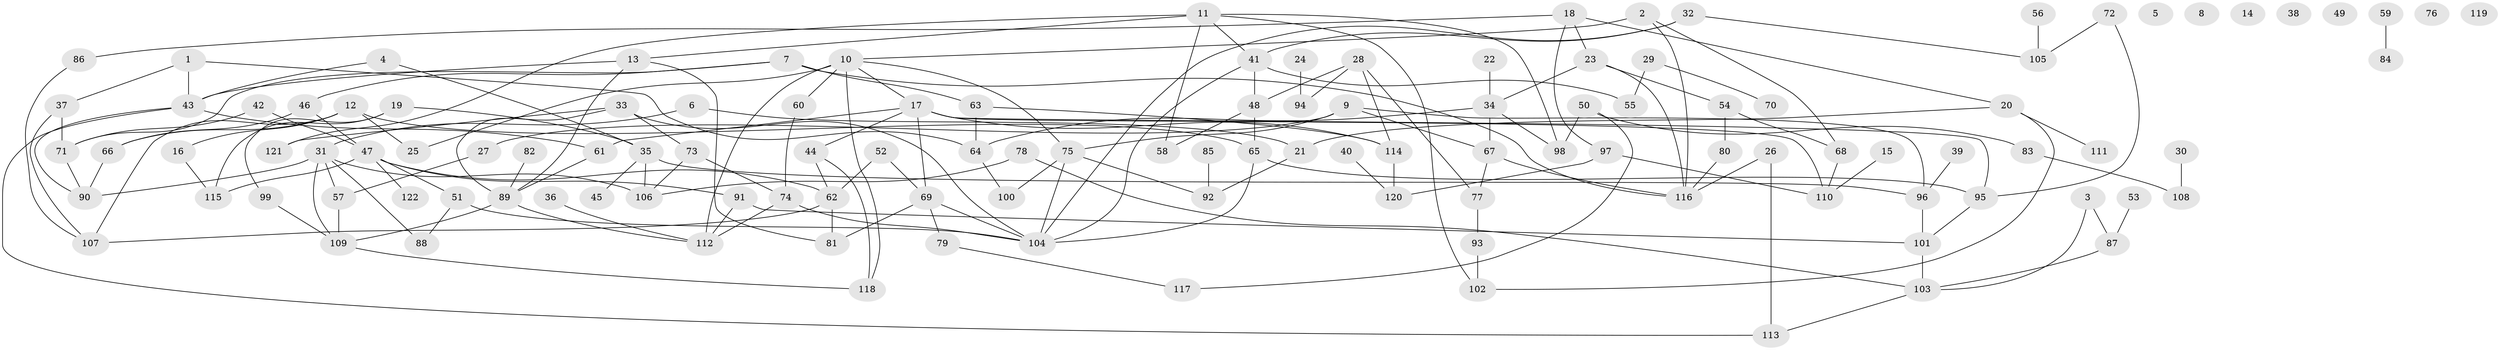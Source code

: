 // coarse degree distribution, {7: 0.12195121951219512, 8: 0.0975609756097561, 3: 0.21951219512195122, 6: 0.12195121951219512, 9: 0.04878048780487805, 2: 0.07317073170731707, 12: 0.024390243902439025, 4: 0.0975609756097561, 5: 0.04878048780487805, 1: 0.14634146341463414}
// Generated by graph-tools (version 1.1) at 2025/48/03/04/25 22:48:12]
// undirected, 122 vertices, 179 edges
graph export_dot {
  node [color=gray90,style=filled];
  1;
  2;
  3;
  4;
  5;
  6;
  7;
  8;
  9;
  10;
  11;
  12;
  13;
  14;
  15;
  16;
  17;
  18;
  19;
  20;
  21;
  22;
  23;
  24;
  25;
  26;
  27;
  28;
  29;
  30;
  31;
  32;
  33;
  34;
  35;
  36;
  37;
  38;
  39;
  40;
  41;
  42;
  43;
  44;
  45;
  46;
  47;
  48;
  49;
  50;
  51;
  52;
  53;
  54;
  55;
  56;
  57;
  58;
  59;
  60;
  61;
  62;
  63;
  64;
  65;
  66;
  67;
  68;
  69;
  70;
  71;
  72;
  73;
  74;
  75;
  76;
  77;
  78;
  79;
  80;
  81;
  82;
  83;
  84;
  85;
  86;
  87;
  88;
  89;
  90;
  91;
  92;
  93;
  94;
  95;
  96;
  97;
  98;
  99;
  100;
  101;
  102;
  103;
  104;
  105;
  106;
  107;
  108;
  109;
  110;
  111;
  112;
  113;
  114;
  115;
  116;
  117;
  118;
  119;
  120;
  121;
  122;
  1 -- 37;
  1 -- 43;
  1 -- 64;
  2 -- 10;
  2 -- 68;
  2 -- 116;
  3 -- 87;
  3 -- 103;
  4 -- 35;
  4 -- 43;
  6 -- 21;
  6 -- 31;
  7 -- 46;
  7 -- 63;
  7 -- 71;
  7 -- 116;
  9 -- 27;
  9 -- 67;
  9 -- 75;
  9 -- 96;
  10 -- 17;
  10 -- 25;
  10 -- 60;
  10 -- 75;
  10 -- 112;
  10 -- 118;
  11 -- 13;
  11 -- 41;
  11 -- 58;
  11 -- 98;
  11 -- 102;
  11 -- 121;
  12 -- 16;
  12 -- 25;
  12 -- 65;
  12 -- 66;
  12 -- 107;
  13 -- 43;
  13 -- 81;
  13 -- 89;
  15 -- 110;
  16 -- 115;
  17 -- 44;
  17 -- 61;
  17 -- 69;
  17 -- 95;
  17 -- 110;
  17 -- 114;
  18 -- 20;
  18 -- 23;
  18 -- 86;
  18 -- 97;
  19 -- 35;
  19 -- 99;
  19 -- 115;
  20 -- 21;
  20 -- 102;
  20 -- 111;
  21 -- 92;
  22 -- 34;
  23 -- 34;
  23 -- 54;
  23 -- 116;
  24 -- 94;
  26 -- 113;
  26 -- 116;
  27 -- 57;
  28 -- 48;
  28 -- 77;
  28 -- 94;
  28 -- 114;
  29 -- 55;
  29 -- 70;
  30 -- 108;
  31 -- 57;
  31 -- 88;
  31 -- 90;
  31 -- 106;
  31 -- 109;
  32 -- 41;
  32 -- 104;
  32 -- 105;
  33 -- 73;
  33 -- 89;
  33 -- 104;
  33 -- 121;
  34 -- 64;
  34 -- 67;
  34 -- 98;
  35 -- 45;
  35 -- 96;
  35 -- 106;
  36 -- 112;
  37 -- 71;
  37 -- 107;
  39 -- 96;
  40 -- 120;
  41 -- 48;
  41 -- 55;
  41 -- 104;
  42 -- 47;
  42 -- 71;
  43 -- 61;
  43 -- 90;
  43 -- 113;
  44 -- 62;
  44 -- 118;
  46 -- 47;
  46 -- 66;
  47 -- 51;
  47 -- 62;
  47 -- 91;
  47 -- 115;
  47 -- 122;
  48 -- 58;
  48 -- 65;
  50 -- 83;
  50 -- 98;
  50 -- 117;
  51 -- 88;
  51 -- 104;
  52 -- 62;
  52 -- 69;
  53 -- 87;
  54 -- 68;
  54 -- 80;
  56 -- 105;
  57 -- 109;
  59 -- 84;
  60 -- 74;
  61 -- 89;
  62 -- 81;
  62 -- 107;
  63 -- 64;
  63 -- 114;
  64 -- 100;
  65 -- 95;
  65 -- 104;
  66 -- 90;
  67 -- 77;
  67 -- 116;
  68 -- 110;
  69 -- 79;
  69 -- 81;
  69 -- 104;
  71 -- 90;
  72 -- 95;
  72 -- 105;
  73 -- 74;
  73 -- 106;
  74 -- 104;
  74 -- 112;
  75 -- 92;
  75 -- 100;
  75 -- 104;
  77 -- 93;
  78 -- 103;
  78 -- 106;
  79 -- 117;
  80 -- 116;
  82 -- 89;
  83 -- 108;
  85 -- 92;
  86 -- 107;
  87 -- 103;
  89 -- 109;
  89 -- 112;
  91 -- 101;
  91 -- 112;
  93 -- 102;
  95 -- 101;
  96 -- 101;
  97 -- 110;
  97 -- 120;
  99 -- 109;
  101 -- 103;
  103 -- 113;
  109 -- 118;
  114 -- 120;
}
